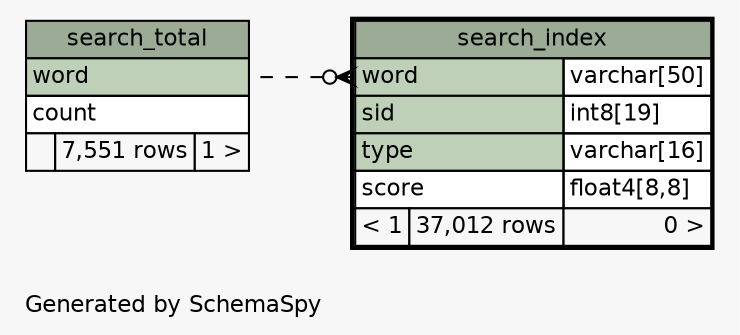 // dot 2.30.1 on Mac OS X 10.8.3
// SchemaSpy rev 590
digraph "impliedTwoDegreesRelationshipsDiagram" {
  graph [
    rankdir="RL"
    bgcolor="#f7f7f7"
    label="\nGenerated by SchemaSpy"
    labeljust="l"
    nodesep="0.18"
    ranksep="0.46"
    fontname="Helvetica"
    fontsize="11"
  ];
  node [
    fontname="Helvetica"
    fontsize="11"
    shape="plaintext"
  ];
  edge [
    arrowsize="0.8"
  ];
  "search_index":"word":w -> "search_total":"word":e [arrowhead=none dir=back arrowtail=crowodot style=dashed];
  "search_index" [
    label=<
    <TABLE BORDER="2" CELLBORDER="1" CELLSPACING="0" BGCOLOR="#ffffff">
      <TR><TD COLSPAN="3" BGCOLOR="#9bab96" ALIGN="CENTER">search_index</TD></TR>
      <TR><TD PORT="word" COLSPAN="2" BGCOLOR="#bed1b8" ALIGN="LEFT">word</TD><TD PORT="word.type" ALIGN="LEFT">varchar[50]</TD></TR>
      <TR><TD PORT="sid" COLSPAN="2" BGCOLOR="#bed1b8" ALIGN="LEFT">sid</TD><TD PORT="sid.type" ALIGN="LEFT">int8[19]</TD></TR>
      <TR><TD PORT="type" COLSPAN="2" BGCOLOR="#bed1b8" ALIGN="LEFT">type</TD><TD PORT="type.type" ALIGN="LEFT">varchar[16]</TD></TR>
      <TR><TD PORT="score" COLSPAN="2" ALIGN="LEFT">score</TD><TD PORT="score.type" ALIGN="LEFT">float4[8,8]</TD></TR>
      <TR><TD ALIGN="LEFT" BGCOLOR="#f7f7f7">&lt; 1</TD><TD ALIGN="RIGHT" BGCOLOR="#f7f7f7">37,012 rows</TD><TD ALIGN="RIGHT" BGCOLOR="#f7f7f7">0 &gt;</TD></TR>
    </TABLE>>
    URL="search_index.html"
    tooltip="search_index"
  ];
  "search_total" [
    label=<
    <TABLE BORDER="0" CELLBORDER="1" CELLSPACING="0" BGCOLOR="#ffffff">
      <TR><TD COLSPAN="3" BGCOLOR="#9bab96" ALIGN="CENTER">search_total</TD></TR>
      <TR><TD PORT="word" COLSPAN="3" BGCOLOR="#bed1b8" ALIGN="LEFT">word</TD></TR>
      <TR><TD PORT="count" COLSPAN="3" ALIGN="LEFT">count</TD></TR>
      <TR><TD ALIGN="LEFT" BGCOLOR="#f7f7f7">  </TD><TD ALIGN="RIGHT" BGCOLOR="#f7f7f7">7,551 rows</TD><TD ALIGN="RIGHT" BGCOLOR="#f7f7f7">1 &gt;</TD></TR>
    </TABLE>>
    URL="search_total.html"
    tooltip="search_total"
  ];
}
